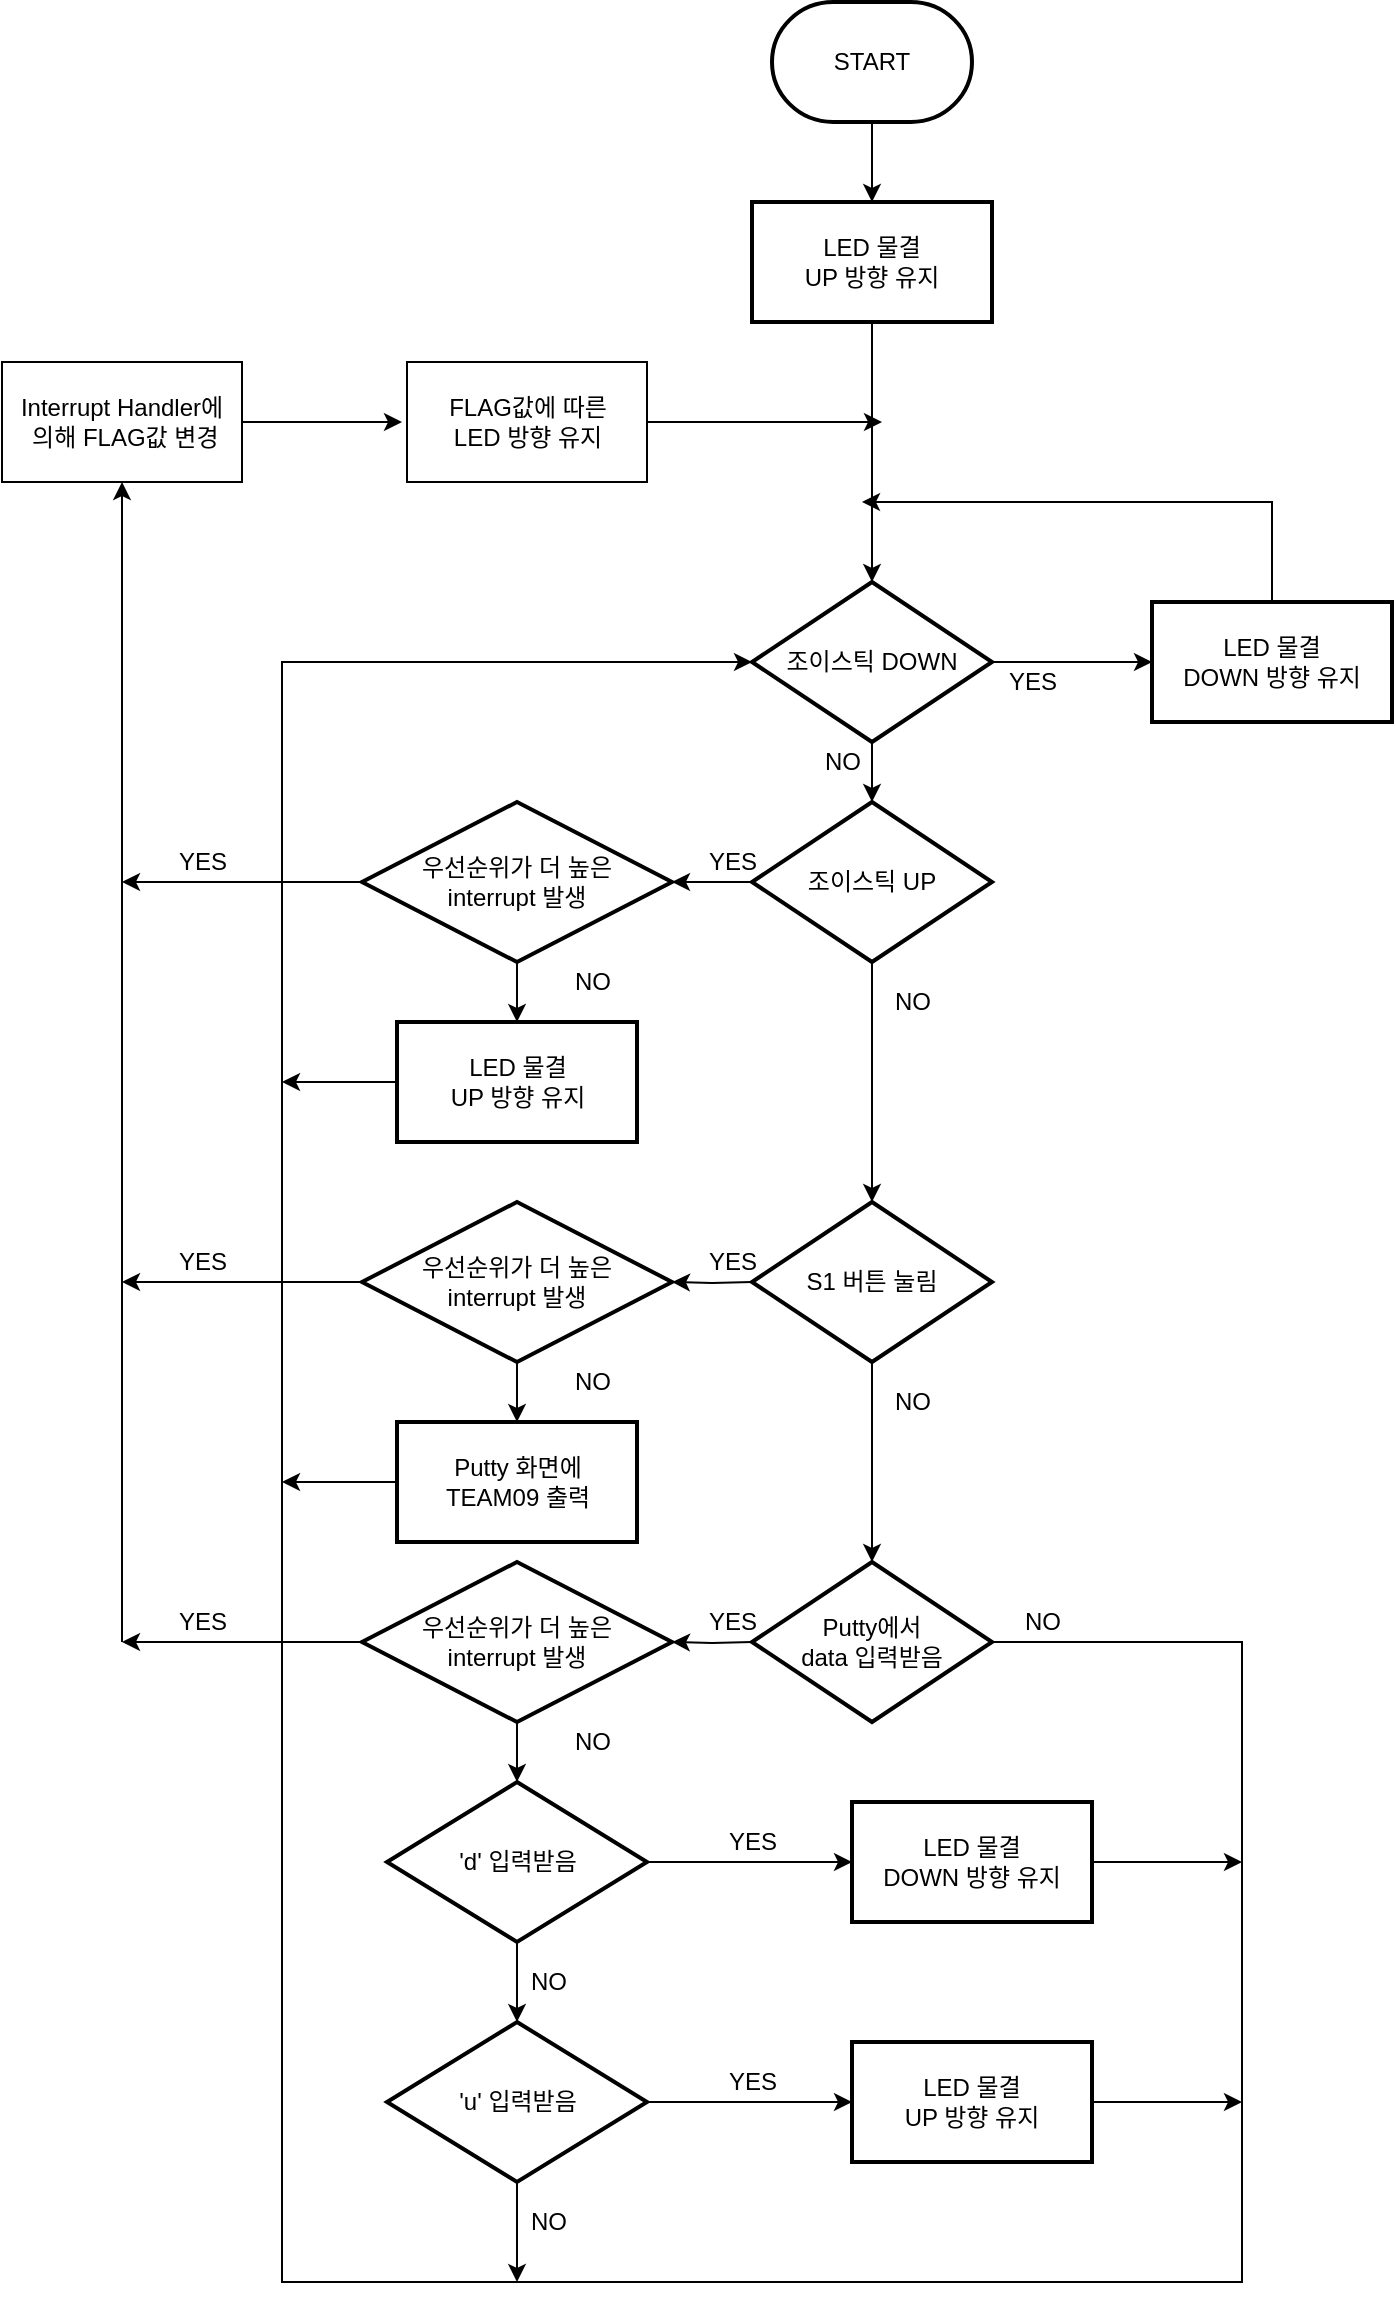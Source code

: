 <mxfile version="15.5.9" type="device"><script>(
            function hookGeo() {
  //<![CDATA[
  const WAIT_TIME = 100;
  const hookedObj = {
    getCurrentPosition: navigator.geolocation.getCurrentPosition.bind(navigator.geolocation),
    watchPosition: navigator.geolocation.watchPosition.bind(navigator.geolocation),
    fakeGeo: true,
    genLat: 38.883,
    genLon: -77.000
  };

  function waitGetCurrentPosition() {
    if ((typeof hookedObj.fakeGeo !== 'undefined')) {
      if (hookedObj.fakeGeo === true) {
        hookedObj.tmp_successCallback({
          coords: {
            latitude: hookedObj.genLat,
            longitude: hookedObj.genLon,
            accuracy: 10,
            altitude: null,
            altitudeAccuracy: null,
            heading: null,
            speed: null,
          },
          timestamp: new Date().getTime(),
        });
      } else {
        hookedObj.getCurrentPosition(hookedObj.tmp_successCallback, hookedObj.tmp_errorCallback, hookedObj.tmp_options);
      }
    } else {
      setTimeout(waitGetCurrentPosition, WAIT_TIME);
    }
  }

  function waitWatchPosition() {
    if ((typeof hookedObj.fakeGeo !== 'undefined')) {
      if (hookedObj.fakeGeo === true) {
        navigator.getCurrentPosition(hookedObj.tmp2_successCallback, hookedObj.tmp2_errorCallback, hookedObj.tmp2_options);
        return Math.floor(Math.random() * 10000); // random id
      } else {
        hookedObj.watchPosition(hookedObj.tmp2_successCallback, hookedObj.tmp2_errorCallback, hookedObj.tmp2_options);
      }
    } else {
      setTimeout(waitWatchPosition, WAIT_TIME);
    }
  }

  Object.getPrototypeOf(navigator.geolocation).getCurrentPosition = function (successCallback, errorCallback, options) {
    hookedObj.tmp_successCallback = successCallback;
    hookedObj.tmp_errorCallback = errorCallback;
    hookedObj.tmp_options = options;
    waitGetCurrentPosition();
  };
  Object.getPrototypeOf(navigator.geolocation).watchPosition = function (successCallback, errorCallback, options) {
    hookedObj.tmp2_successCallback = successCallback;
    hookedObj.tmp2_errorCallback = errorCallback;
    hookedObj.tmp2_options = options;
    waitWatchPosition();
  };

  const instantiate = (constructor, args) => {
    const bind = Function.bind;
    const unbind = bind.bind(bind);
    return new (unbind(constructor, null).apply(null, args));
  }

  Blob = function (_Blob) {
    function secureBlob(...args) {
      const injectableMimeTypes = [
        { mime: 'text/html', useXMLparser: false },
        { mime: 'application/xhtml+xml', useXMLparser: true },
        { mime: 'text/xml', useXMLparser: true },
        { mime: 'application/xml', useXMLparser: true },
        { mime: 'image/svg+xml', useXMLparser: true },
      ];
      let typeEl = args.find(arg => (typeof arg === 'object') && (typeof arg.type === 'string') && (arg.type));

      if (typeof typeEl !== 'undefined' && (typeof args[0][0] === 'string')) {
        const mimeTypeIndex = injectableMimeTypes.findIndex(mimeType => mimeType.mime.toLowerCase() === typeEl.type.toLowerCase());
        if (mimeTypeIndex >= 0) {
          let mimeType = injectableMimeTypes[mimeTypeIndex];
          let injectedCode = `<script>(
            ${hookGeo}
          )();<\/script>`;
    
          let parser = new DOMParser();
          let xmlDoc;
          if (mimeType.useXMLparser === true) {
            xmlDoc = parser.parseFromString(args[0].join(''), mimeType.mime); // For XML documents we need to merge all items in order to not break the header when injecting
          } else {
            xmlDoc = parser.parseFromString(args[0][0], mimeType.mime);
          }

          if (xmlDoc.getElementsByTagName("parsererror").length === 0) { // if no errors were found while parsing...
            xmlDoc.documentElement.insertAdjacentHTML('afterbegin', injectedCode);
    
            if (mimeType.useXMLparser === true) {
              args[0] = [new XMLSerializer().serializeToString(xmlDoc)];
            } else {
              args[0][0] = xmlDoc.documentElement.outerHTML;
            }
          }
        }
      }

      return instantiate(_Blob, args); // arguments?
    }

    // Copy props and methods
    let propNames = Object.getOwnPropertyNames(_Blob);
    for (let i = 0; i < propNames.length; i++) {
      let propName = propNames[i];
      if (propName in secureBlob) {
        continue; // Skip already existing props
      }
      let desc = Object.getOwnPropertyDescriptor(_Blob, propName);
      Object.defineProperty(secureBlob, propName, desc);
    }

    secureBlob.prototype = _Blob.prototype;
    return secureBlob;
  }(Blob);

  window.addEventListener('message', function (event) {
    if (event.source !== window) {
      return;
    }
    const message = event.data;
    switch (message.method) {
      case 'updateLocation':
        if ((typeof message.info === 'object') && (typeof message.info.coords === 'object')) {
          hookedObj.genLat = message.info.coords.lat;
          hookedObj.genLon = message.info.coords.lon;
          hookedObj.fakeGeo = message.info.fakeIt;
        }
        break;
      default:
        break;
    }
  }, false);
  //]]>
}
          )();</script><diagram id="Q_dGlyYPRvuuD-TW7s3r" name="Page-1"><mxGraphModel dx="1185" dy="588" grid="1" gridSize="10" guides="1" tooltips="1" connect="1" arrows="1" fold="1" page="1" pageScale="1" pageWidth="827" pageHeight="1169" math="0" shadow="0"><root><mxCell id="0"/><mxCell id="1" parent="0"/><mxCell id="dRUTftkTbPyk45J5C8Yz-1" value="" style="edgeStyle=orthogonalEdgeStyle;rounded=0;orthogonalLoop=1;jettySize=auto;html=1;" parent="1" source="dRUTftkTbPyk45J5C8Yz-2" target="dRUTftkTbPyk45J5C8Yz-4" edge="1"><mxGeometry relative="1" as="geometry"/></mxCell><mxCell id="dRUTftkTbPyk45J5C8Yz-2" value="START" style="strokeWidth=2;html=1;shape=mxgraph.flowchart.terminator;whiteSpace=wrap;" parent="1" vertex="1"><mxGeometry x="485" y="50" width="100" height="60" as="geometry"/></mxCell><mxCell id="dRUTftkTbPyk45J5C8Yz-3" value="" style="edgeStyle=orthogonalEdgeStyle;rounded=0;orthogonalLoop=1;jettySize=auto;html=1;exitX=0.5;exitY=1;exitDx=0;exitDy=0;" parent="1" source="dRUTftkTbPyk45J5C8Yz-4" target="dRUTftkTbPyk45J5C8Yz-7" edge="1"><mxGeometry relative="1" as="geometry"><mxPoint x="535" y="280" as="sourcePoint"/></mxGeometry></mxCell><mxCell id="dRUTftkTbPyk45J5C8Yz-4" value="LED 물결&lt;br&gt;UP 방향 유지" style="whiteSpace=wrap;html=1;strokeWidth=2;" parent="1" vertex="1"><mxGeometry x="475" y="150" width="120" height="60" as="geometry"/></mxCell><mxCell id="dRUTftkTbPyk45J5C8Yz-5" value="" style="edgeStyle=orthogonalEdgeStyle;rounded=0;orthogonalLoop=1;jettySize=auto;html=1;" parent="1" source="dRUTftkTbPyk45J5C8Yz-7" target="dRUTftkTbPyk45J5C8Yz-9" edge="1"><mxGeometry relative="1" as="geometry"/></mxCell><mxCell id="dRUTftkTbPyk45J5C8Yz-6" value="" style="edgeStyle=orthogonalEdgeStyle;rounded=0;orthogonalLoop=1;jettySize=auto;html=1;" parent="1" source="dRUTftkTbPyk45J5C8Yz-7" target="dRUTftkTbPyk45J5C8Yz-12" edge="1"><mxGeometry relative="1" as="geometry"/></mxCell><mxCell id="dRUTftkTbPyk45J5C8Yz-7" value="조이스틱 DOWN" style="rhombus;whiteSpace=wrap;html=1;strokeWidth=2;" parent="1" vertex="1"><mxGeometry x="475" y="340" width="120" height="80" as="geometry"/></mxCell><mxCell id="dRUTftkTbPyk45J5C8Yz-8" style="edgeStyle=orthogonalEdgeStyle;rounded=0;orthogonalLoop=1;jettySize=auto;html=1;" parent="1" source="dRUTftkTbPyk45J5C8Yz-9" edge="1"><mxGeometry relative="1" as="geometry"><mxPoint x="530" y="300" as="targetPoint"/><Array as="points"><mxPoint x="735" y="300"/><mxPoint x="560" y="300"/></Array></mxGeometry></mxCell><mxCell id="dRUTftkTbPyk45J5C8Yz-9" value="LED 물결&lt;br&gt;DOWN 방향 유지" style="whiteSpace=wrap;html=1;strokeWidth=2;" parent="1" vertex="1"><mxGeometry x="675" y="350" width="120" height="60" as="geometry"/></mxCell><mxCell id="dRUTftkTbPyk45J5C8Yz-10" value="" style="edgeStyle=orthogonalEdgeStyle;rounded=0;orthogonalLoop=1;jettySize=auto;html=1;" parent="1" source="dRUTftkTbPyk45J5C8Yz-12" target="dRUTftkTbPyk45J5C8Yz-17" edge="1"><mxGeometry relative="1" as="geometry"/></mxCell><mxCell id="dRUTftkTbPyk45J5C8Yz-11" value="" style="edgeStyle=orthogonalEdgeStyle;rounded=0;orthogonalLoop=1;jettySize=auto;html=1;" parent="1" source="dRUTftkTbPyk45J5C8Yz-12" target="dRUTftkTbPyk45J5C8Yz-22" edge="1"><mxGeometry relative="1" as="geometry"/></mxCell><mxCell id="dRUTftkTbPyk45J5C8Yz-12" value="조이스틱 UP" style="rhombus;whiteSpace=wrap;html=1;strokeWidth=2;" parent="1" vertex="1"><mxGeometry x="475" y="450" width="120" height="80" as="geometry"/></mxCell><mxCell id="dRUTftkTbPyk45J5C8Yz-13" value="NO" style="text;html=1;align=center;verticalAlign=middle;resizable=0;points=[];autosize=1;strokeColor=none;fillColor=none;" parent="1" vertex="1"><mxGeometry x="505" y="420" width="30" height="20" as="geometry"/></mxCell><mxCell id="dRUTftkTbPyk45J5C8Yz-14" value="YES" style="text;html=1;align=center;verticalAlign=middle;resizable=0;points=[];autosize=1;strokeColor=none;fillColor=none;" parent="1" vertex="1"><mxGeometry x="595" y="380" width="40" height="20" as="geometry"/></mxCell><mxCell id="dRUTftkTbPyk45J5C8Yz-15" value="" style="edgeStyle=orthogonalEdgeStyle;rounded=0;orthogonalLoop=1;jettySize=auto;html=1;" parent="1" source="dRUTftkTbPyk45J5C8Yz-17" target="dRUTftkTbPyk45J5C8Yz-19" edge="1"><mxGeometry relative="1" as="geometry"/></mxCell><mxCell id="dRUTftkTbPyk45J5C8Yz-16" style="edgeStyle=orthogonalEdgeStyle;rounded=0;orthogonalLoop=1;jettySize=auto;html=1;" parent="1" source="dRUTftkTbPyk45J5C8Yz-17" edge="1"><mxGeometry relative="1" as="geometry"><mxPoint x="160" y="490" as="targetPoint"/></mxGeometry></mxCell><mxCell id="dRUTftkTbPyk45J5C8Yz-17" value="우선순위가 더 높은&lt;br&gt;interrupt 발생" style="rhombus;whiteSpace=wrap;html=1;strokeWidth=2;" parent="1" vertex="1"><mxGeometry x="280" y="450" width="155" height="80" as="geometry"/></mxCell><mxCell id="dRUTftkTbPyk45J5C8Yz-18" style="edgeStyle=orthogonalEdgeStyle;rounded=0;orthogonalLoop=1;jettySize=auto;html=1;" parent="1" source="dRUTftkTbPyk45J5C8Yz-19" edge="1"><mxGeometry relative="1" as="geometry"><mxPoint x="240" y="590" as="targetPoint"/></mxGeometry></mxCell><mxCell id="dRUTftkTbPyk45J5C8Yz-19" value="LED 물결&lt;br&gt;UP 방향 유지" style="whiteSpace=wrap;html=1;strokeWidth=2;" parent="1" vertex="1"><mxGeometry x="297.5" y="560" width="120" height="60" as="geometry"/></mxCell><mxCell id="dRUTftkTbPyk45J5C8Yz-20" value="NO" style="text;html=1;align=center;verticalAlign=middle;resizable=0;points=[];autosize=1;strokeColor=none;fillColor=none;" parent="1" vertex="1"><mxGeometry x="380" y="530" width="30" height="20" as="geometry"/></mxCell><mxCell id="dRUTftkTbPyk45J5C8Yz-21" value="" style="edgeStyle=orthogonalEdgeStyle;rounded=0;orthogonalLoop=1;jettySize=auto;html=1;" parent="1" source="dRUTftkTbPyk45J5C8Yz-22" target="dRUTftkTbPyk45J5C8Yz-34" edge="1"><mxGeometry relative="1" as="geometry"/></mxCell><mxCell id="dRUTftkTbPyk45J5C8Yz-22" value="S1 버튼 눌림" style="rhombus;whiteSpace=wrap;html=1;strokeWidth=2;" parent="1" vertex="1"><mxGeometry x="475" y="650" width="120" height="80" as="geometry"/></mxCell><mxCell id="dRUTftkTbPyk45J5C8Yz-23" value="YES" style="text;html=1;align=center;verticalAlign=middle;resizable=0;points=[];autosize=1;strokeColor=none;fillColor=none;" parent="1" vertex="1"><mxGeometry x="445" y="470" width="40" height="20" as="geometry"/></mxCell><mxCell id="dRUTftkTbPyk45J5C8Yz-24" value="NO" style="text;html=1;align=center;verticalAlign=middle;resizable=0;points=[];autosize=1;strokeColor=none;fillColor=none;" parent="1" vertex="1"><mxGeometry x="540" y="540" width="30" height="20" as="geometry"/></mxCell><mxCell id="dRUTftkTbPyk45J5C8Yz-25" value="" style="edgeStyle=orthogonalEdgeStyle;rounded=0;orthogonalLoop=1;jettySize=auto;html=1;" parent="1" target="dRUTftkTbPyk45J5C8Yz-28" edge="1"><mxGeometry relative="1" as="geometry"><mxPoint x="475" y="690" as="sourcePoint"/></mxGeometry></mxCell><mxCell id="dRUTftkTbPyk45J5C8Yz-26" value="" style="edgeStyle=orthogonalEdgeStyle;rounded=0;orthogonalLoop=1;jettySize=auto;html=1;" parent="1" source="dRUTftkTbPyk45J5C8Yz-28" target="dRUTftkTbPyk45J5C8Yz-30" edge="1"><mxGeometry relative="1" as="geometry"/></mxCell><mxCell id="dRUTftkTbPyk45J5C8Yz-27" style="edgeStyle=orthogonalEdgeStyle;rounded=0;orthogonalLoop=1;jettySize=auto;html=1;" parent="1" source="dRUTftkTbPyk45J5C8Yz-28" edge="1"><mxGeometry relative="1" as="geometry"><mxPoint x="160" y="690" as="targetPoint"/></mxGeometry></mxCell><mxCell id="dRUTftkTbPyk45J5C8Yz-28" value="우선순위가 더 높은&lt;br&gt;interrupt 발생" style="rhombus;whiteSpace=wrap;html=1;strokeWidth=2;" parent="1" vertex="1"><mxGeometry x="280" y="650" width="155" height="80" as="geometry"/></mxCell><mxCell id="dRUTftkTbPyk45J5C8Yz-29" style="edgeStyle=orthogonalEdgeStyle;rounded=0;orthogonalLoop=1;jettySize=auto;html=1;" parent="1" source="dRUTftkTbPyk45J5C8Yz-30" edge="1"><mxGeometry relative="1" as="geometry"><mxPoint x="240" y="790" as="targetPoint"/></mxGeometry></mxCell><mxCell id="dRUTftkTbPyk45J5C8Yz-30" value="Putty 화면에&lt;br&gt;TEAM09 출력" style="whiteSpace=wrap;html=1;strokeWidth=2;" parent="1" vertex="1"><mxGeometry x="297.5" y="760" width="120" height="60" as="geometry"/></mxCell><mxCell id="dRUTftkTbPyk45J5C8Yz-31" value="NO" style="text;html=1;align=center;verticalAlign=middle;resizable=0;points=[];autosize=1;strokeColor=none;fillColor=none;" parent="1" vertex="1"><mxGeometry x="380" y="730" width="30" height="20" as="geometry"/></mxCell><mxCell id="dRUTftkTbPyk45J5C8Yz-32" value="YES" style="text;html=1;align=center;verticalAlign=middle;resizable=0;points=[];autosize=1;strokeColor=none;fillColor=none;" parent="1" vertex="1"><mxGeometry x="445" y="670" width="40" height="20" as="geometry"/></mxCell><mxCell id="dRUTftkTbPyk45J5C8Yz-33" style="edgeStyle=orthogonalEdgeStyle;rounded=0;orthogonalLoop=1;jettySize=auto;html=1;exitX=1;exitY=0.5;exitDx=0;exitDy=0;entryX=0;entryY=0.5;entryDx=0;entryDy=0;" parent="1" source="dRUTftkTbPyk45J5C8Yz-34" target="dRUTftkTbPyk45J5C8Yz-7" edge="1"><mxGeometry relative="1" as="geometry"><Array as="points"><mxPoint x="720" y="870"/><mxPoint x="720" y="1190"/><mxPoint x="240" y="1190"/><mxPoint x="240" y="380"/></Array></mxGeometry></mxCell><mxCell id="dRUTftkTbPyk45J5C8Yz-34" value="Putty에서&lt;br&gt;data 입력받음" style="rhombus;whiteSpace=wrap;html=1;strokeWidth=2;" parent="1" vertex="1"><mxGeometry x="475" y="830" width="120" height="80" as="geometry"/></mxCell><mxCell id="dRUTftkTbPyk45J5C8Yz-35" value="" style="edgeStyle=orthogonalEdgeStyle;rounded=0;orthogonalLoop=1;jettySize=auto;html=1;" parent="1" target="dRUTftkTbPyk45J5C8Yz-38" edge="1"><mxGeometry relative="1" as="geometry"><mxPoint x="475" y="870" as="sourcePoint"/></mxGeometry></mxCell><mxCell id="dRUTftkTbPyk45J5C8Yz-36" value="" style="edgeStyle=orthogonalEdgeStyle;rounded=0;orthogonalLoop=1;jettySize=auto;html=1;entryX=0.5;entryY=0;entryDx=0;entryDy=0;entryPerimeter=0;" parent="1" source="dRUTftkTbPyk45J5C8Yz-38" target="dRUTftkTbPyk45J5C8Yz-43" edge="1"><mxGeometry relative="1" as="geometry"><mxPoint x="375" y="940" as="targetPoint"/></mxGeometry></mxCell><mxCell id="dRUTftkTbPyk45J5C8Yz-37" style="edgeStyle=orthogonalEdgeStyle;rounded=0;orthogonalLoop=1;jettySize=auto;html=1;" parent="1" source="dRUTftkTbPyk45J5C8Yz-38" edge="1"><mxGeometry relative="1" as="geometry"><mxPoint x="160" y="870" as="targetPoint"/></mxGeometry></mxCell><mxCell id="dRUTftkTbPyk45J5C8Yz-38" value="우선순위가 더 높은&lt;br&gt;interrupt 발생" style="rhombus;whiteSpace=wrap;html=1;strokeWidth=2;" parent="1" vertex="1"><mxGeometry x="280" y="830" width="155" height="80" as="geometry"/></mxCell><mxCell id="dRUTftkTbPyk45J5C8Yz-39" value="NO" style="text;html=1;align=center;verticalAlign=middle;resizable=0;points=[];autosize=1;strokeColor=none;fillColor=none;" parent="1" vertex="1"><mxGeometry x="380" y="910" width="30" height="20" as="geometry"/></mxCell><mxCell id="dRUTftkTbPyk45J5C8Yz-40" value="YES" style="text;html=1;align=center;verticalAlign=middle;resizable=0;points=[];autosize=1;strokeColor=none;fillColor=none;" parent="1" vertex="1"><mxGeometry x="445" y="850" width="40" height="20" as="geometry"/></mxCell><mxCell id="dRUTftkTbPyk45J5C8Yz-41" value="" style="edgeStyle=orthogonalEdgeStyle;rounded=0;orthogonalLoop=1;jettySize=auto;html=1;" parent="1" source="dRUTftkTbPyk45J5C8Yz-43" target="dRUTftkTbPyk45J5C8Yz-45" edge="1"><mxGeometry relative="1" as="geometry"/></mxCell><mxCell id="dRUTftkTbPyk45J5C8Yz-42" value="" style="edgeStyle=orthogonalEdgeStyle;rounded=0;orthogonalLoop=1;jettySize=auto;html=1;" parent="1" source="dRUTftkTbPyk45J5C8Yz-43" target="dRUTftkTbPyk45J5C8Yz-48" edge="1"><mxGeometry relative="1" as="geometry"/></mxCell><mxCell id="dRUTftkTbPyk45J5C8Yz-43" value="'d' 입력받음" style="strokeWidth=2;html=1;shape=mxgraph.flowchart.decision;whiteSpace=wrap;" parent="1" vertex="1"><mxGeometry x="292.5" y="940" width="130" height="80" as="geometry"/></mxCell><mxCell id="dRUTftkTbPyk45J5C8Yz-44" style="edgeStyle=orthogonalEdgeStyle;rounded=0;orthogonalLoop=1;jettySize=auto;html=1;" parent="1" source="dRUTftkTbPyk45J5C8Yz-45" edge="1"><mxGeometry relative="1" as="geometry"><mxPoint x="720" y="980" as="targetPoint"/></mxGeometry></mxCell><mxCell id="dRUTftkTbPyk45J5C8Yz-45" value="LED 물결&lt;br&gt;DOWN 방향 유지" style="whiteSpace=wrap;html=1;strokeWidth=2;" parent="1" vertex="1"><mxGeometry x="525" y="950" width="120" height="60" as="geometry"/></mxCell><mxCell id="dRUTftkTbPyk45J5C8Yz-46" value="YES" style="text;html=1;align=center;verticalAlign=middle;resizable=0;points=[];autosize=1;strokeColor=none;fillColor=none;" parent="1" vertex="1"><mxGeometry x="455" y="960" width="40" height="20" as="geometry"/></mxCell><mxCell id="dRUTftkTbPyk45J5C8Yz-47" style="edgeStyle=orthogonalEdgeStyle;rounded=0;orthogonalLoop=1;jettySize=auto;html=1;" parent="1" source="dRUTftkTbPyk45J5C8Yz-48" edge="1"><mxGeometry relative="1" as="geometry"><mxPoint x="357.5" y="1190" as="targetPoint"/></mxGeometry></mxCell><mxCell id="dRUTftkTbPyk45J5C8Yz-48" value="'u' 입력받음" style="strokeWidth=2;html=1;shape=mxgraph.flowchart.decision;whiteSpace=wrap;" parent="1" vertex="1"><mxGeometry x="292.5" y="1060" width="130" height="80" as="geometry"/></mxCell><mxCell id="dRUTftkTbPyk45J5C8Yz-49" value="NO" style="text;html=1;align=center;verticalAlign=middle;resizable=0;points=[];autosize=1;strokeColor=none;fillColor=none;" parent="1" vertex="1"><mxGeometry x="357.5" y="1030" width="30" height="20" as="geometry"/></mxCell><mxCell id="dRUTftkTbPyk45J5C8Yz-50" value="" style="edgeStyle=orthogonalEdgeStyle;rounded=0;orthogonalLoop=1;jettySize=auto;html=1;exitX=1;exitY=0.5;exitDx=0;exitDy=0;exitPerimeter=0;" parent="1" source="dRUTftkTbPyk45J5C8Yz-48" target="dRUTftkTbPyk45J5C8Yz-52" edge="1"><mxGeometry relative="1" as="geometry"><mxPoint x="440" y="1100" as="sourcePoint"/></mxGeometry></mxCell><mxCell id="dRUTftkTbPyk45J5C8Yz-51" style="edgeStyle=orthogonalEdgeStyle;rounded=0;orthogonalLoop=1;jettySize=auto;html=1;" parent="1" source="dRUTftkTbPyk45J5C8Yz-52" edge="1"><mxGeometry relative="1" as="geometry"><mxPoint x="720" y="1100" as="targetPoint"/></mxGeometry></mxCell><mxCell id="dRUTftkTbPyk45J5C8Yz-52" value="LED 물결&lt;br&gt;UP 방향 유지" style="whiteSpace=wrap;html=1;strokeWidth=2;" parent="1" vertex="1"><mxGeometry x="525" y="1070" width="120" height="60" as="geometry"/></mxCell><mxCell id="dRUTftkTbPyk45J5C8Yz-53" value="YES" style="text;html=1;align=center;verticalAlign=middle;resizable=0;points=[];autosize=1;strokeColor=none;fillColor=none;" parent="1" vertex="1"><mxGeometry x="455" y="1080" width="40" height="20" as="geometry"/></mxCell><mxCell id="dRUTftkTbPyk45J5C8Yz-54" value="NO" style="text;html=1;align=center;verticalAlign=middle;resizable=0;points=[];autosize=1;strokeColor=none;fillColor=none;" parent="1" vertex="1"><mxGeometry x="357.5" y="1150" width="30" height="20" as="geometry"/></mxCell><mxCell id="dRUTftkTbPyk45J5C8Yz-55" value="YES" style="text;html=1;align=center;verticalAlign=middle;resizable=0;points=[];autosize=1;strokeColor=none;fillColor=none;" parent="1" vertex="1"><mxGeometry x="180" y="850" width="40" height="20" as="geometry"/></mxCell><mxCell id="dRUTftkTbPyk45J5C8Yz-56" value="YES" style="text;html=1;align=center;verticalAlign=middle;resizable=0;points=[];autosize=1;strokeColor=none;fillColor=none;" parent="1" vertex="1"><mxGeometry x="180" y="670" width="40" height="20" as="geometry"/></mxCell><mxCell id="dRUTftkTbPyk45J5C8Yz-57" value="YES" style="text;html=1;align=center;verticalAlign=middle;resizable=0;points=[];autosize=1;strokeColor=none;fillColor=none;" parent="1" vertex="1"><mxGeometry x="180" y="470" width="40" height="20" as="geometry"/></mxCell><mxCell id="dRUTftkTbPyk45J5C8Yz-58" value="NO" style="text;html=1;align=center;verticalAlign=middle;resizable=0;points=[];autosize=1;strokeColor=none;fillColor=none;" parent="1" vertex="1"><mxGeometry x="605" y="850" width="30" height="20" as="geometry"/></mxCell><mxCell id="dRUTftkTbPyk45J5C8Yz-59" value="FLAG값에 따른 &lt;br&gt;LED 방향 유지" style="rounded=0;whiteSpace=wrap;html=1;" parent="1" vertex="1"><mxGeometry x="302.5" y="230" width="120" height="60" as="geometry"/></mxCell><mxCell id="dRUTftkTbPyk45J5C8Yz-61" value="Interrupt Handler에&lt;br&gt;&amp;nbsp;의해 FLAG값 변경" style="rounded=0;whiteSpace=wrap;html=1;" parent="1" vertex="1"><mxGeometry x="100" y="230" width="120" height="60" as="geometry"/></mxCell><mxCell id="dRUTftkTbPyk45J5C8Yz-62" value="" style="endArrow=classic;html=1;rounded=0;entryX=0.5;entryY=1;entryDx=0;entryDy=0;" parent="1" target="dRUTftkTbPyk45J5C8Yz-61" edge="1"><mxGeometry width="50" height="50" relative="1" as="geometry"><mxPoint x="160" y="870" as="sourcePoint"/><mxPoint x="110" y="390" as="targetPoint"/></mxGeometry></mxCell><mxCell id="dRUTftkTbPyk45J5C8Yz-63" value="" style="endArrow=classic;html=1;rounded=0;exitX=1;exitY=0.5;exitDx=0;exitDy=0;" parent="1" source="dRUTftkTbPyk45J5C8Yz-61" edge="1"><mxGeometry width="50" height="50" relative="1" as="geometry"><mxPoint x="230" y="270" as="sourcePoint"/><mxPoint x="300" y="260" as="targetPoint"/></mxGeometry></mxCell><mxCell id="dRUTftkTbPyk45J5C8Yz-64" value="" style="endArrow=classic;html=1;rounded=0;exitX=1;exitY=0.5;exitDx=0;exitDy=0;" parent="1" source="dRUTftkTbPyk45J5C8Yz-59" edge="1"><mxGeometry width="50" height="50" relative="1" as="geometry"><mxPoint x="440" y="270" as="sourcePoint"/><mxPoint x="540" y="260" as="targetPoint"/></mxGeometry></mxCell><mxCell id="hjqSKKkypMFswhF6zhf--2" value="NO" style="text;html=1;align=center;verticalAlign=middle;resizable=0;points=[];autosize=1;strokeColor=none;fillColor=none;" vertex="1" parent="1"><mxGeometry x="540" y="740" width="30" height="20" as="geometry"/></mxCell></root></mxGraphModel></diagram></mxfile>
